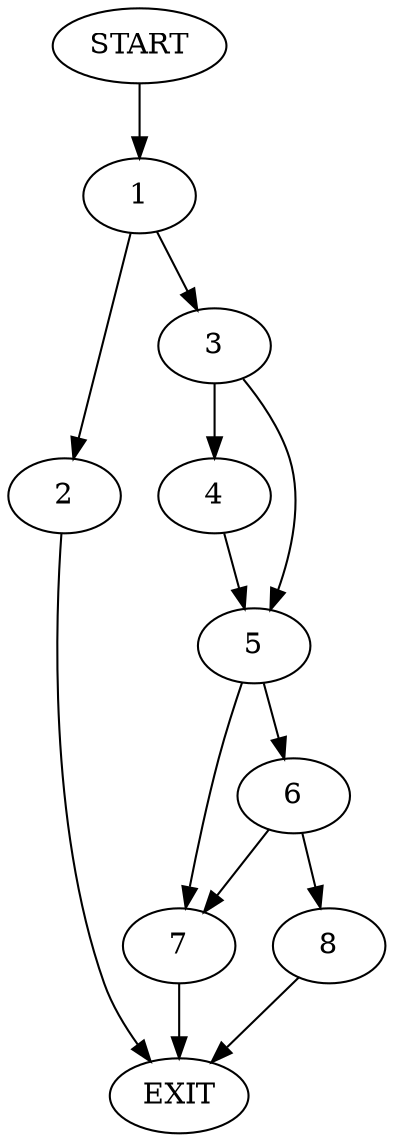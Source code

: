 digraph {
0 [label="START"]
9 [label="EXIT"]
0 -> 1
1 -> 2
1 -> 3
2 -> 9
3 -> 4
3 -> 5
4 -> 5
5 -> 6
5 -> 7
7 -> 9
6 -> 7
6 -> 8
8 -> 9
}
